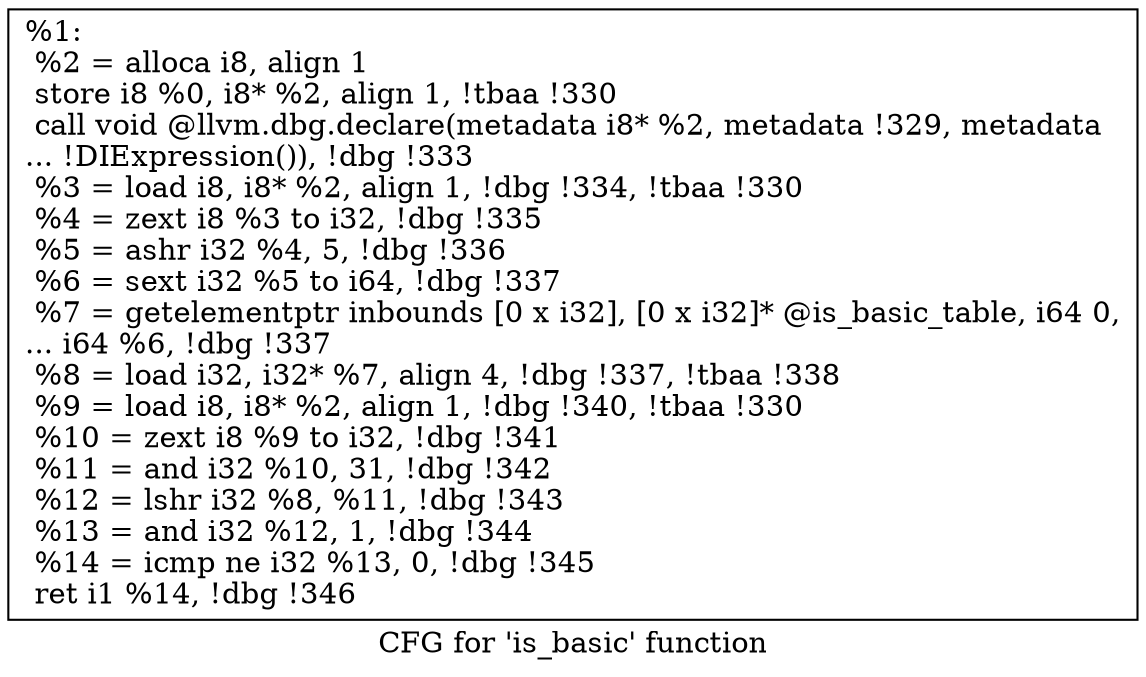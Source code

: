 digraph "CFG for 'is_basic' function" {
	label="CFG for 'is_basic' function";

	Node0x27df160 [shape=record,label="{%1:\l  %2 = alloca i8, align 1\l  store i8 %0, i8* %2, align 1, !tbaa !330\l  call void @llvm.dbg.declare(metadata i8* %2, metadata !329, metadata\l... !DIExpression()), !dbg !333\l  %3 = load i8, i8* %2, align 1, !dbg !334, !tbaa !330\l  %4 = zext i8 %3 to i32, !dbg !335\l  %5 = ashr i32 %4, 5, !dbg !336\l  %6 = sext i32 %5 to i64, !dbg !337\l  %7 = getelementptr inbounds [0 x i32], [0 x i32]* @is_basic_table, i64 0,\l... i64 %6, !dbg !337\l  %8 = load i32, i32* %7, align 4, !dbg !337, !tbaa !338\l  %9 = load i8, i8* %2, align 1, !dbg !340, !tbaa !330\l  %10 = zext i8 %9 to i32, !dbg !341\l  %11 = and i32 %10, 31, !dbg !342\l  %12 = lshr i32 %8, %11, !dbg !343\l  %13 = and i32 %12, 1, !dbg !344\l  %14 = icmp ne i32 %13, 0, !dbg !345\l  ret i1 %14, !dbg !346\l}"];
}
